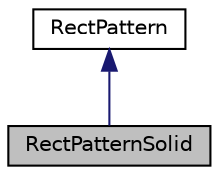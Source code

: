 digraph "RectPatternSolid"
{
 // LATEX_PDF_SIZE
  edge [fontname="Helvetica",fontsize="10",labelfontname="Helvetica",labelfontsize="10"];
  node [fontname="Helvetica",fontsize="10",shape=record];
  Node1 [label="RectPatternSolid",height=0.2,width=0.4,color="black", fillcolor="grey75", style="filled", fontcolor="black",tooltip=" "];
  Node2 -> Node1 [dir="back",color="midnightblue",fontsize="10",style="solid",fontname="Helvetica"];
  Node2 [label="RectPattern",height=0.2,width=0.4,color="black", fillcolor="white", style="filled",URL="$classRectPattern.html",tooltip=" "];
}
